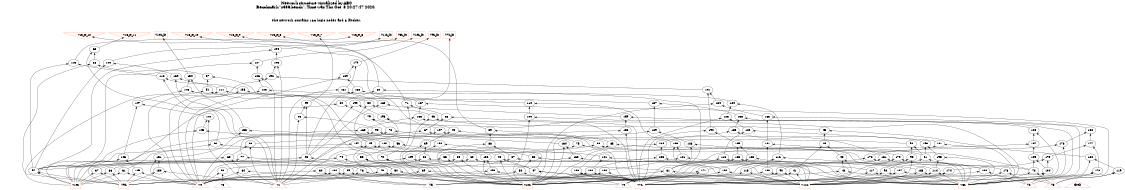 # Network structure generated by ABC

digraph network {
size = "7.5,10";
center = true;
edge [dir = back];

{
  node [shape = plaintext];
  edge [style = invis];
  LevelTitle1 [label=""];
  LevelTitle2 [label=""];
  Level11 [label = ""];
  Level10 [label = ""];
  Level9 [label = ""];
  Level8 [label = ""];
  Level7 [label = ""];
  Level6 [label = ""];
  Level5 [label = ""];
  Level4 [label = ""];
  Level3 [label = ""];
  Level2 [label = ""];
  Level1 [label = ""];
  Level0 [label = ""];
  LevelTitle1 ->  LevelTitle2 ->  Level11 ->  Level10 ->  Level9 ->  Level8 ->  Level7 ->  Level6 ->  Level5 ->  Level4 ->  Level3 ->  Level2 ->  Level1 ->  Level0;
}

{
  rank = same;
  LevelTitle1;
  title1 [shape=plaintext,
          fontsize=20,
          fontname = "Times-Roman",
          label="Network structure visualized by ABC\nBenchmark \"s386.bench\". Time was Thu Oct  8 20:27:47 2020. "
         ];
}

{
  rank = same;
  LevelTitle2;
  title2 [shape=plaintext,
          fontsize=18,
          fontname = "Times-Roman",
          label="The network contains 166 logic nodes and 6 latches.\n"
         ];
}

{
  rank = same;
  Level11;
  Node9 [label = "v13_D_12", shape = invtriangle, color = coral, fillcolor = coral];
  Node10 [label = "v13_D_11", shape = invtriangle, color = coral, fillcolor = coral];
  Node11 [label = "v13_D_10", shape = invtriangle, color = coral, fillcolor = coral];
  Node12 [label = "v13_D_9", shape = invtriangle, color = coral, fillcolor = coral];
  Node13 [label = "v13_D_8", shape = invtriangle, color = coral, fillcolor = coral];
  Node14 [label = "v13_D_7", shape = invtriangle, color = coral, fillcolor = coral];
  Node15 [label = "v13_D_6", shape = invtriangle, color = coral, fillcolor = coral];
  Node17 [label = "v12L_in", shape = box, color = coral, fillcolor = coral];
  Node20 [label = "v11L_in", shape = box, color = coral, fillcolor = coral];
  Node23 [label = "v10L_in", shape = box, color = coral, fillcolor = coral];
  Node26 [label = "v9L_in", shape = box, color = coral, fillcolor = coral];
  Node29 [label = "v8L_in", shape = box, color = coral, fillcolor = coral];
  Node32 [label = "v7L_in", shape = box, color = coral, fillcolor = coral];
}

{
  rank = same;
  Level10;
  Node63 [label = "63\n", shape = ellipse];
  Node194 [label = "194\n", shape = ellipse];
}

{
  rank = same;
  Level9;
  Node58 [label = "58\n", shape = ellipse];
  Node113 [label = "113\n", shape = ellipse];
  Node127 [label = "127\n", shape = ellipse];
  Node140 [label = "140\n", shape = ellipse];
  Node170 [label = "170\n", shape = ellipse];
  Node193 [label = "193\n", shape = ellipse];
}

{
  rank = same;
  Level8;
  Node57 [label = "57\n", shape = ellipse];
  Node112 [label = "112\n", shape = ellipse];
  Node126 [label = "126\n", shape = ellipse];
  Node139 [label = "139\n", shape = ellipse];
  Node154 [label = "154\n", shape = ellipse];
  Node169 [label = "169\n", shape = ellipse];
  Node192 [label = "192\n", shape = ellipse];
}

{
  rank = same;
  Level7;
  Node51 [label = "51\n", shape = ellipse];
  Node82 [label = "82\n", shape = ellipse];
  Node111 [label = "111\n", shape = ellipse];
  Node125 [label = "125\n", shape = ellipse];
  Node138 [label = "138\n", shape = ellipse];
  Node148 [label = "148\n", shape = ellipse];
  Node161 [label = "161\n", shape = ellipse];
  Node168 [label = "168\n", shape = ellipse];
  Node191 [label = "191\n", shape = ellipse];
}

{
  rank = same;
  Level6;
  Node50 [label = "50\n", shape = ellipse];
  Node71 [label = "71\n", shape = ellipse];
  Node80 [label = "80\n", shape = ellipse];
  Node99 [label = "99\n", shape = ellipse];
  Node110 [label = "110\n", shape = ellipse];
  Node124 [label = "124\n", shape = ellipse];
  Node137 [label = "137\n", shape = ellipse];
  Node147 [label = "147\n", shape = ellipse];
  Node160 [label = "160\n", shape = ellipse];
  Node167 [label = "167\n", shape = ellipse];
  Node184 [label = "184\n", shape = ellipse];
  Node199 [label = "199\n", shape = ellipse];
}

{
  rank = same;
  Level5;
  Node46 [label = "46\n", shape = ellipse];
  Node68 [label = "68\n", shape = ellipse];
  Node79 [label = "79\n", shape = ellipse];
  Node96 [label = "96\n", shape = ellipse];
  Node109 [label = "109\n", shape = ellipse];
  Node123 [label = "123\n", shape = ellipse];
  Node136 [label = "136\n", shape = ellipse];
  Node144 [label = "144\n", shape = ellipse];
  Node159 [label = "159\n", shape = ellipse];
  Node166 [label = "166\n", shape = ellipse];
  Node183 [label = "183\n", shape = ellipse];
  Node198 [label = "198\n", shape = ellipse];
}

{
  rank = same;
  Level4;
  Node40 [label = "40\n", shape = ellipse];
  Node45 [label = "45\n", shape = ellipse];
  Node67 [label = "67\n", shape = ellipse];
  Node78 [label = "78\n", shape = ellipse];
  Node89 [label = "89\n", shape = ellipse];
  Node95 [label = "95\n", shape = ellipse];
  Node108 [label = "108\n", shape = ellipse];
  Node122 [label = "122\n", shape = ellipse];
  Node129 [label = "129\n", shape = ellipse];
  Node135 [label = "135\n", shape = ellipse];
  Node143 [label = "143\n", shape = ellipse];
  Node153 [label = "153\n", shape = ellipse];
  Node158 [label = "158\n", shape = ellipse];
  Node165 [label = "165\n", shape = ellipse];
  Node182 [label = "182\n", shape = ellipse];
  Node190 [label = "190\n", shape = ellipse];
  Node197 [label = "197\n", shape = ellipse];
}

{
  rank = same;
  Level3;
  Node36 [label = "36\n", shape = ellipse];
  Node39 [label = "39\n", shape = ellipse];
  Node44 [label = "44\n", shape = ellipse];
  Node49 [label = "49\n", shape = ellipse];
  Node56 [label = "56\n", shape = ellipse];
  Node62 [label = "62\n", shape = ellipse];
  Node66 [label = "66\n", shape = ellipse];
  Node75 [label = "75\n", shape = ellipse];
  Node85 [label = "85\n", shape = ellipse];
  Node88 [label = "88\n", shape = ellipse];
  Node94 [label = "94\n", shape = ellipse];
  Node103 [label = "103\n", shape = ellipse];
  Node107 [label = "107\n", shape = ellipse];
  Node121 [label = "121\n", shape = ellipse];
  Node128 [label = "128\n", shape = ellipse];
  Node134 [label = "134\n", shape = ellipse];
  Node142 [label = "142\n", shape = ellipse];
  Node152 [label = "152\n", shape = ellipse];
  Node157 [label = "157\n", shape = ellipse];
  Node164 [label = "164\n", shape = ellipse];
  Node173 [label = "173\n", shape = ellipse];
  Node177 [label = "177\n", shape = ellipse];
  Node181 [label = "181\n", shape = ellipse];
  Node189 [label = "189\n", shape = ellipse];
  Node196 [label = "196\n", shape = ellipse];
}

{
  rank = same;
  Level2;
  Node35 [label = "35\n", shape = ellipse];
  Node38 [label = "38\n", shape = ellipse];
  Node43 [label = "43\n", shape = ellipse];
  Node48 [label = "48\n", shape = ellipse];
  Node53 [label = "53\n", shape = ellipse];
  Node55 [label = "55\n", shape = ellipse];
  Node60 [label = "60\n", shape = ellipse];
  Node65 [label = "65\n", shape = ellipse];
  Node70 [label = "70\n", shape = ellipse];
  Node74 [label = "74\n", shape = ellipse];
  Node77 [label = "77\n", shape = ellipse];
  Node84 [label = "84\n", shape = ellipse];
  Node87 [label = "87\n", shape = ellipse];
  Node91 [label = "91\n", shape = ellipse];
  Node93 [label = "93\n", shape = ellipse];
  Node98 [label = "98\n", shape = ellipse];
  Node101 [label = "101\n", shape = ellipse];
  Node105 [label = "105\n", shape = ellipse];
  Node116 [label = "116\n", shape = ellipse];
  Node118 [label = "118\n", shape = ellipse];
  Node120 [label = "120\n", shape = ellipse];
  Node131 [label = "131\n", shape = ellipse];
  Node133 [label = "133\n", shape = ellipse];
  Node141 [label = "141\n", shape = ellipse];
  Node146 [label = "146\n", shape = ellipse];
  Node149 [label = "149\n", shape = ellipse];
  Node151 [label = "151\n", shape = ellipse];
  Node156 [label = "156\n", shape = ellipse];
  Node163 [label = "163\n", shape = ellipse];
  Node172 [label = "172\n", shape = ellipse];
  Node175 [label = "175\n", shape = ellipse];
  Node179 [label = "179\n", shape = ellipse];
  Node186 [label = "186\n", shape = ellipse];
  Node188 [label = "188\n", shape = ellipse];
  Node195 [label = "195\n", shape = ellipse];
}

{
  rank = same;
  Level1;
  Node34 [label = "34\n", shape = ellipse];
  Node37 [label = "37\n", shape = ellipse];
  Node41 [label = "41\n", shape = ellipse];
  Node42 [label = "42\n", shape = ellipse];
  Node47 [label = "47\n", shape = ellipse];
  Node52 [label = "52\n", shape = ellipse];
  Node54 [label = "54\n", shape = ellipse];
  Node59 [label = "59\n", shape = ellipse];
  Node61 [label = "61\n", shape = ellipse];
  Node64 [label = "64\n", shape = ellipse];
  Node69 [label = "69\n", shape = ellipse];
  Node72 [label = "72\n", shape = ellipse];
  Node73 [label = "73\n", shape = ellipse];
  Node76 [label = "76\n", shape = ellipse];
  Node81 [label = "81\n", shape = ellipse];
  Node83 [label = "83\n", shape = ellipse];
  Node86 [label = "86\n", shape = ellipse];
  Node90 [label = "90\n", shape = ellipse];
  Node92 [label = "92\n", shape = ellipse];
  Node97 [label = "97\n", shape = ellipse];
  Node100 [label = "100\n", shape = ellipse];
  Node102 [label = "102\n", shape = ellipse];
  Node104 [label = "104\n", shape = ellipse];
  Node106 [label = "106\n", shape = ellipse];
  Node114 [label = "114\n", shape = ellipse];
  Node115 [label = "115\n", shape = ellipse];
  Node117 [label = "117\n", shape = ellipse];
  Node119 [label = "119\n", shape = ellipse];
  Node130 [label = "130\n", shape = ellipse];
  Node132 [label = "132\n", shape = ellipse];
  Node145 [label = "145\n", shape = ellipse];
  Node150 [label = "150\n", shape = ellipse];
  Node155 [label = "155\n", shape = ellipse];
  Node162 [label = "162\n", shape = ellipse];
  Node171 [label = "171\n", shape = ellipse];
  Node174 [label = "174\n", shape = ellipse];
  Node176 [label = "176\n", shape = ellipse];
  Node178 [label = "178\n", shape = ellipse];
  Node180 [label = "180\n", shape = ellipse];
  Node185 [label = "185\n", shape = ellipse];
  Node187 [label = "187\n", shape = ellipse];
}

{
  rank = same;
  Level0;
  Node1 [label = "clock", shape = triangle, color = coral, fillcolor = coral];
  Node2 [label = "v6", shape = triangle, color = coral, fillcolor = coral];
  Node3 [label = "v5", shape = triangle, color = coral, fillcolor = coral];
  Node4 [label = "v4", shape = triangle, color = coral, fillcolor = coral];
  Node5 [label = "v3", shape = triangle, color = coral, fillcolor = coral];
  Node6 [label = "v2", shape = triangle, color = coral, fillcolor = coral];
  Node7 [label = "v1", shape = triangle, color = coral, fillcolor = coral];
  Node8 [label = "v0", shape = triangle, color = coral, fillcolor = coral];
  Node18 [label = "v12L", shape = box, color = coral, fillcolor = coral];
  Node21 [label = "v11L", shape = box, color = coral, fillcolor = coral];
  Node24 [label = "v10L", shape = box, color = coral, fillcolor = coral];
  Node27 [label = "v9L", shape = box, color = coral, fillcolor = coral];
  Node30 [label = "v8L", shape = box, color = coral, fillcolor = coral];
  Node33 [label = "v7L", shape = box, color = coral, fillcolor = coral];
}

title1 -> title2 [style = invis];
title2 -> Node9 [style = invis];
title2 -> Node10 [style = invis];
title2 -> Node11 [style = invis];
title2 -> Node12 [style = invis];
title2 -> Node13 [style = invis];
title2 -> Node14 [style = invis];
title2 -> Node15 [style = invis];
title2 -> Node17 [style = invis];
title2 -> Node20 [style = invis];
title2 -> Node23 [style = invis];
title2 -> Node26 [style = invis];
title2 -> Node29 [style = invis];
title2 -> Node32 [style = invis];
Node9 -> Node10 [style = invis];
Node10 -> Node11 [style = invis];
Node11 -> Node12 [style = invis];
Node12 -> Node13 [style = invis];
Node13 -> Node14 [style = invis];
Node14 -> Node15 [style = invis];
Node9 -> Node40 [style = solid];
Node10 -> Node63 [style = solid];
Node11 -> Node71 [style = solid];
Node12 -> Node82 [style = solid];
Node13 -> Node89 [style = solid];
Node14 -> Node99 [style = solid];
Node15 -> Node113 [style = solid];
Node17 -> Node127 [style = solid];
Node20 -> Node140 [style = solid];
Node23 -> Node154 [style = solid];
Node26 -> Node170 [style = solid];
Node29 -> Node194 [style = solid];
Node32 -> Node199 [style = solid];
Node34 -> Node3 [style = solid];
Node34 -> Node8 [style = solid];
Node35 -> Node33 [style = solid];
Node35 -> Node34 [style = solid];
Node36 -> Node30 [style = solid];
Node36 -> Node35 [style = solid];
Node37 -> Node24 [style = solid];
Node37 -> Node27 [style = solid];
Node38 -> Node21 [style = solid];
Node38 -> Node37 [style = solid];
Node39 -> Node18 [style = solid];
Node39 -> Node38 [style = solid];
Node40 -> Node36 [style = solid];
Node40 -> Node39 [style = solid];
Node41 -> Node21 [style = solid];
Node41 -> Node33 [style = solid];
Node42 -> Node4 [style = solid];
Node42 -> Node5 [style = solid];
Node43 -> Node21 [style = solid];
Node43 -> Node42 [style = solid];
Node44 -> Node41 [style = solid];
Node44 -> Node43 [style = solid];
Node45 -> Node30 [style = solid];
Node45 -> Node44 [style = solid];
Node46 -> Node18 [style = solid];
Node46 -> Node45 [style = solid];
Node47 -> Node30 [style = solid];
Node47 -> Node33 [style = solid];
Node48 -> Node18 [style = solid];
Node48 -> Node47 [style = solid];
Node49 -> Node7 [style = solid];
Node49 -> Node48 [style = solid];
Node50 -> Node46 [style = solid];
Node50 -> Node49 [style = solid];
Node51 -> Node24 [style = solid];
Node51 -> Node50 [style = solid];
Node52 -> Node8 [style = solid];
Node52 -> Node33 [style = solid];
Node53 -> Node30 [style = solid];
Node53 -> Node52 [style = solid];
Node54 -> Node21 [style = solid];
Node54 -> Node24 [style = solid];
Node55 -> Node18 [style = solid];
Node55 -> Node54 [style = solid];
Node56 -> Node53 [style = solid];
Node56 -> Node55 [style = solid];
Node57 -> Node51 [style = solid];
Node57 -> Node56 [style = solid];
Node58 -> Node27 [style = solid];
Node58 -> Node57 [style = solid];
Node59 -> Node18 [style = solid];
Node59 -> Node27 [style = solid];
Node60 -> Node47 [style = solid];
Node60 -> Node59 [style = solid];
Node61 -> Node8 [style = solid];
Node61 -> Node24 [style = solid];
Node62 -> Node60 [style = solid];
Node62 -> Node61 [style = solid];
Node63 -> Node58 [style = solid];
Node63 -> Node62 [style = solid];
Node64 -> Node3 [style = solid];
Node64 -> Node8 [style = solid];
Node65 -> Node24 [style = solid];
Node65 -> Node64 [style = solid];
Node66 -> Node7 [style = solid];
Node66 -> Node65 [style = solid];
Node67 -> Node33 [style = solid];
Node67 -> Node66 [style = solid];
Node68 -> Node30 [style = solid];
Node68 -> Node67 [style = solid];
Node69 -> Node21 [style = solid];
Node69 -> Node27 [style = solid];
Node70 -> Node18 [style = solid];
Node70 -> Node69 [style = solid];
Node71 -> Node68 [style = solid];
Node71 -> Node70 [style = solid];
Node72 -> Node5 [style = solid];
Node72 -> Node30 [style = solid];
Node73 -> Node4 [style = solid];
Node73 -> Node7 [style = solid];
Node74 -> Node24 [style = solid];
Node74 -> Node73 [style = solid];
Node75 -> Node72 [style = solid];
Node75 -> Node74 [style = solid];
Node76 -> Node8 [style = solid];
Node76 -> Node30 [style = solid];
Node77 -> Node24 [style = solid];
Node77 -> Node76 [style = solid];
Node78 -> Node75 [style = solid];
Node78 -> Node77 [style = solid];
Node79 -> Node33 [style = solid];
Node79 -> Node78 [style = solid];
Node80 -> Node27 [style = solid];
Node80 -> Node79 [style = solid];
Node81 -> Node18 [style = solid];
Node81 -> Node21 [style = solid];
Node82 -> Node80 [style = solid];
Node82 -> Node81 [style = solid];
Node83 -> Node2 [style = solid];
Node83 -> Node8 [style = solid];
Node84 -> Node33 [style = solid];
Node84 -> Node83 [style = solid];
Node85 -> Node30 [style = solid];
Node85 -> Node84 [style = solid];
Node86 -> Node24 [style = solid];
Node86 -> Node27 [style = solid];
Node87 -> Node21 [style = solid];
Node87 -> Node86 [style = solid];
Node88 -> Node18 [style = solid];
Node88 -> Node87 [style = solid];
Node89 -> Node85 [style = solid];
Node89 -> Node88 [style = solid];
Node90 -> Node4 [style = solid];
Node90 -> Node21 [style = solid];
Node91 -> Node72 [style = solid];
Node91 -> Node90 [style = solid];
Node92 -> Node30 [style = solid];
Node92 -> Node33 [style = solid];
Node93 -> Node21 [style = solid];
Node93 -> Node92 [style = solid];
Node94 -> Node91 [style = solid];
Node94 -> Node93 [style = solid];
Node95 -> Node8 [style = solid];
Node95 -> Node94 [style = solid];
Node96 -> Node7 [style = solid];
Node96 -> Node95 [style = solid];
Node97 -> Node24 [style = solid];
Node97 -> Node27 [style = solid];
Node98 -> Node18 [style = solid];
Node98 -> Node97 [style = solid];
Node99 -> Node96 [style = solid];
Node99 -> Node98 [style = solid];
Node100 -> Node3 [style = solid];
Node100 -> Node33 [style = solid];
Node101 -> Node30 [style = solid];
Node101 -> Node100 [style = solid];
Node102 -> Node18 [style = solid];
Node102 -> Node21 [style = solid];
Node103 -> Node101 [style = solid];
Node103 -> Node102 [style = solid];
Node104 -> Node6 [style = solid];
Node104 -> Node33 [style = solid];
Node105 -> Node72 [style = solid];
Node105 -> Node104 [style = solid];
Node106 -> Node4 [style = solid];
Node106 -> Node33 [style = solid];
Node107 -> Node105 [style = solid];
Node107 -> Node106 [style = solid];
Node108 -> Node21 [style = solid];
Node108 -> Node107 [style = solid];
Node109 -> Node18 [style = solid];
Node109 -> Node108 [style = solid];
Node110 -> Node103 [style = solid];
Node110 -> Node109 [style = solid];
Node111 -> Node8 [style = solid];
Node111 -> Node110 [style = solid];
Node112 -> Node7 [style = solid];
Node112 -> Node111 [style = solid];
Node113 -> Node97 [style = solid];
Node113 -> Node112 [style = solid];
Node114 -> Node30 [style = solid];
Node114 -> Node33 [style = solid];
Node115 -> Node18 [style = solid];
Node115 -> Node21 [style = solid];
Node116 -> Node114 [style = solid];
Node116 -> Node115 [style = solid];
Node117 -> Node21 [style = solid];
Node117 -> Node30 [style = solid];
Node118 -> Node18 [style = solid];
Node118 -> Node117 [style = solid];
Node119 -> Node5 [style = solid];
Node119 -> Node6 [style = solid];
Node120 -> Node30 [style = solid];
Node120 -> Node119 [style = solid];
Node121 -> Node81 [style = solid];
Node121 -> Node120 [style = solid];
Node122 -> Node118 [style = solid];
Node122 -> Node121 [style = solid];
Node123 -> Node33 [style = solid];
Node123 -> Node122 [style = solid];
Node124 -> Node116 [style = solid];
Node124 -> Node123 [style = solid];
Node125 -> Node8 [style = solid];
Node125 -> Node124 [style = solid];
Node126 -> Node7 [style = solid];
Node126 -> Node125 [style = solid];
Node127 -> Node97 [style = solid];
Node127 -> Node126 [style = solid];
Node128 -> Node33 [style = solid];
Node128 -> Node91 [style = solid];
Node129 -> Node18 [style = solid];
Node129 -> Node128 [style = solid];
Node130 -> Node6 [style = solid];
Node130 -> Node21 [style = solid];
Node131 -> Node18 [style = solid];
Node131 -> Node130 [style = solid];
Node132 -> Node3 [style = solid];
Node132 -> Node33 [style = solid];
Node133 -> Node21 [style = solid];
Node133 -> Node132 [style = solid];
Node134 -> Node18 [style = solid];
Node134 -> Node133 [style = solid];
Node135 -> Node131 [style = solid];
Node135 -> Node134 [style = solid];
Node136 -> Node30 [style = solid];
Node136 -> Node135 [style = solid];
Node137 -> Node129 [style = solid];
Node137 -> Node136 [style = solid];
Node138 -> Node8 [style = solid];
Node138 -> Node137 [style = solid];
Node139 -> Node7 [style = solid];
Node139 -> Node138 [style = solid];
Node140 -> Node97 [style = solid];
Node140 -> Node139 [style = solid];
Node141 -> Node30 [style = solid];
Node141 -> Node132 [style = solid];
Node142 -> Node54 [style = solid];
Node142 -> Node141 [style = solid];
Node143 -> Node97 [style = solid];
Node143 -> Node142 [style = solid];
Node144 -> Node7 [style = solid];
Node144 -> Node143 [style = solid];
Node145 -> Node8 [style = solid];
Node145 -> Node27 [style = solid];
Node146 -> Node24 [style = solid];
Node146 -> Node145 [style = solid];
Node147 -> Node144 [style = solid];
Node147 -> Node146 [style = solid];
Node148 -> Node18 [style = solid];
Node148 -> Node147 [style = solid];
Node149 -> Node24 [style = solid];
Node149 -> Node81 [style = solid];
Node150 -> Node7 [style = solid];
Node150 -> Node27 [style = solid];
Node151 -> Node8 [style = solid];
Node151 -> Node150 [style = solid];
Node152 -> Node47 [style = solid];
Node152 -> Node149 [style = solid];
Node153 -> Node151 [style = solid];
Node153 -> Node152 [style = solid];
Node154 -> Node148 [style = solid];
Node154 -> Node153 [style = solid];
Node155 -> Node8 [style = solid];
Node155 -> Node21 [style = solid];
Node156 -> Node18 [style = solid];
Node156 -> Node155 [style = solid];
Node157 -> Node97 [style = solid];
Node157 -> Node156 [style = solid];
Node158 -> Node33 [style = solid];
Node158 -> Node157 [style = solid];
Node159 -> Node30 [style = solid];
Node159 -> Node158 [style = solid];
Node160 -> Node98 [style = solid];
Node160 -> Node159 [style = solid];
Node161 -> Node7 [style = solid];
Node161 -> Node160 [style = solid];
Node162 -> Node3 [style = solid];
Node162 -> Node27 [style = solid];
Node163 -> Node21 [style = solid];
Node163 -> Node162 [style = solid];
Node164 -> Node18 [style = solid];
Node164 -> Node163 [style = solid];
Node165 -> Node24 [style = solid];
Node165 -> Node164 [style = solid];
Node166 -> Node33 [style = solid];
Node166 -> Node165 [style = solid];
Node167 -> Node30 [style = solid];
Node167 -> Node166 [style = solid];
Node168 -> Node98 [style = solid];
Node168 -> Node167 [style = solid];
Node169 -> Node8 [style = solid];
Node169 -> Node168 [style = solid];
Node170 -> Node161 [style = solid];
Node170 -> Node169 [style = solid];
Node171 -> Node3 [style = solid];
Node171 -> Node33 [style = solid];
Node172 -> Node30 [style = solid];
Node172 -> Node171 [style = solid];
Node173 -> Node21 [style = solid];
Node173 -> Node172 [style = solid];
Node174 -> Node21 [style = solid];
Node174 -> Node33 [style = solid];
Node175 -> Node104 [style = solid];
Node175 -> Node174 [style = solid];
Node176 -> Node5 [style = solid];
Node176 -> Node30 [style = solid];
Node177 -> Node175 [style = solid];
Node177 -> Node176 [style = solid];
Node178 -> Node6 [style = solid];
Node178 -> Node30 [style = solid];
Node179 -> Node33 [style = solid];
Node179 -> Node178 [style = solid];
Node180 -> Node4 [style = solid];
Node180 -> Node21 [style = solid];
Node181 -> Node179 [style = solid];
Node181 -> Node180 [style = solid];
Node182 -> Node173 [style = solid];
Node182 -> Node177 [style = solid];
Node183 -> Node181 [style = solid];
Node183 -> Node182 [style = solid];
Node184 -> Node18 [style = solid];
Node184 -> Node183 [style = solid];
Node185 -> Node21 [style = solid];
Node185 -> Node30 [style = solid];
Node186 -> Node18 [style = solid];
Node186 -> Node185 [style = solid];
Node187 -> Node21 [style = solid];
Node187 -> Node30 [style = solid];
Node188 -> Node18 [style = solid];
Node188 -> Node187 [style = solid];
Node189 -> Node186 [style = solid];
Node189 -> Node188 [style = solid];
Node190 -> Node33 [style = solid];
Node190 -> Node189 [style = solid];
Node191 -> Node184 [style = solid];
Node191 -> Node190 [style = solid];
Node192 -> Node8 [style = solid];
Node192 -> Node191 [style = solid];
Node193 -> Node7 [style = solid];
Node193 -> Node192 [style = solid];
Node194 -> Node97 [style = solid];
Node194 -> Node193 [style = solid];
Node195 -> Node21 [style = solid];
Node195 -> Node114 [style = solid];
Node196 -> Node91 [style = solid];
Node196 -> Node195 [style = solid];
Node197 -> Node8 [style = solid];
Node197 -> Node196 [style = solid];
Node198 -> Node7 [style = solid];
Node198 -> Node197 [style = solid];
Node199 -> Node98 [style = solid];
Node199 -> Node198 [style = solid];
}

